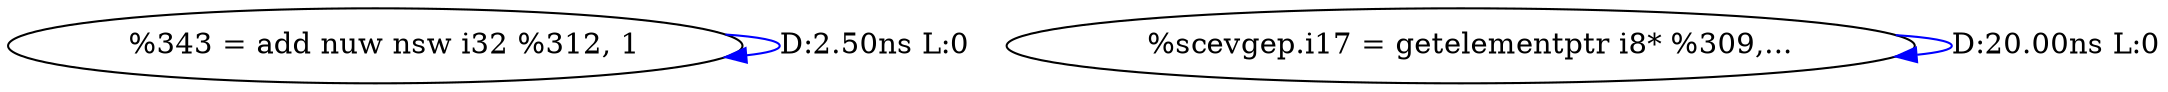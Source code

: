 digraph {
Node0x3083840[label="  %343 = add nuw nsw i32 %312, 1"];
Node0x3083840 -> Node0x3083840[label="D:2.50ns L:0",color=blue];
Node0x3083920[label="  %scevgep.i17 = getelementptr i8* %309,..."];
Node0x3083920 -> Node0x3083920[label="D:20.00ns L:0",color=blue];
}
